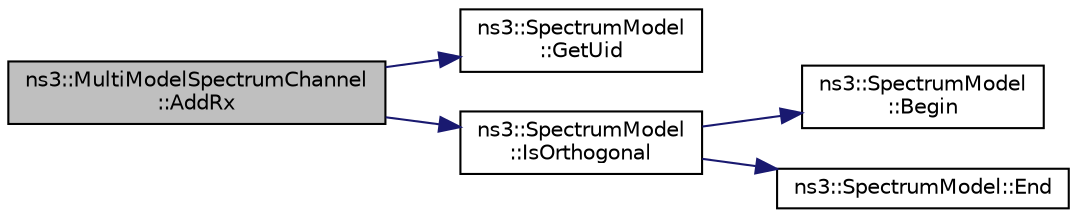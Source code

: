 digraph "ns3::MultiModelSpectrumChannel::AddRx"
{
  edge [fontname="Helvetica",fontsize="10",labelfontname="Helvetica",labelfontsize="10"];
  node [fontname="Helvetica",fontsize="10",shape=record];
  rankdir="LR";
  Node1 [label="ns3::MultiModelSpectrumChannel\l::AddRx",height=0.2,width=0.4,color="black", fillcolor="grey75", style="filled", fontcolor="black"];
  Node1 -> Node2 [color="midnightblue",fontsize="10",style="solid"];
  Node2 [label="ns3::SpectrumModel\l::GetUid",height=0.2,width=0.4,color="black", fillcolor="white", style="filled",URL="$d2/da4/classns3_1_1SpectrumModel.html#ae1d40eba0d8e7af10e954381b4380ac1"];
  Node1 -> Node3 [color="midnightblue",fontsize="10",style="solid"];
  Node3 [label="ns3::SpectrumModel\l::IsOrthogonal",height=0.2,width=0.4,color="black", fillcolor="white", style="filled",URL="$d2/da4/classns3_1_1SpectrumModel.html#a7580b1e7e983b1862227e9ce37fccdab"];
  Node3 -> Node4 [color="midnightblue",fontsize="10",style="solid"];
  Node4 [label="ns3::SpectrumModel\l::Begin",height=0.2,width=0.4,color="black", fillcolor="white", style="filled",URL="$d2/da4/classns3_1_1SpectrumModel.html#a41b34bec2d882bb573849dad7237b10d"];
  Node3 -> Node5 [color="midnightblue",fontsize="10",style="solid"];
  Node5 [label="ns3::SpectrumModel::End",height=0.2,width=0.4,color="black", fillcolor="white", style="filled",URL="$d2/da4/classns3_1_1SpectrumModel.html#ac1c60822fc8fd0463905ac908df1e8b4"];
}
